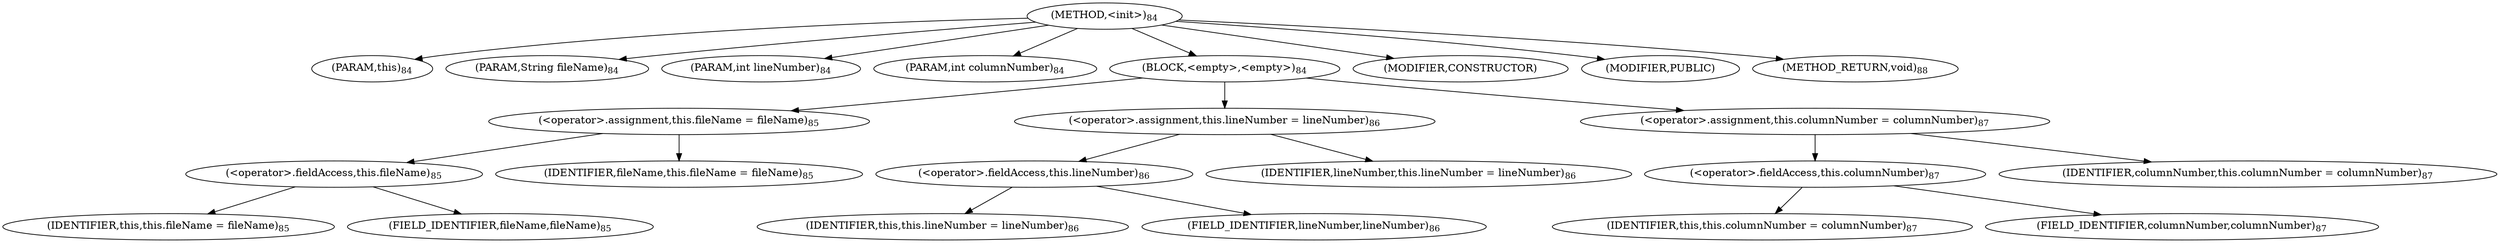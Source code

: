 digraph "&lt;init&gt;" {  
"55" [label = <(METHOD,&lt;init&gt;)<SUB>84</SUB>> ]
"10" [label = <(PARAM,this)<SUB>84</SUB>> ]
"56" [label = <(PARAM,String fileName)<SUB>84</SUB>> ]
"57" [label = <(PARAM,int lineNumber)<SUB>84</SUB>> ]
"58" [label = <(PARAM,int columnNumber)<SUB>84</SUB>> ]
"59" [label = <(BLOCK,&lt;empty&gt;,&lt;empty&gt;)<SUB>84</SUB>> ]
"60" [label = <(&lt;operator&gt;.assignment,this.fileName = fileName)<SUB>85</SUB>> ]
"61" [label = <(&lt;operator&gt;.fieldAccess,this.fileName)<SUB>85</SUB>> ]
"9" [label = <(IDENTIFIER,this,this.fileName = fileName)<SUB>85</SUB>> ]
"62" [label = <(FIELD_IDENTIFIER,fileName,fileName)<SUB>85</SUB>> ]
"63" [label = <(IDENTIFIER,fileName,this.fileName = fileName)<SUB>85</SUB>> ]
"64" [label = <(&lt;operator&gt;.assignment,this.lineNumber = lineNumber)<SUB>86</SUB>> ]
"65" [label = <(&lt;operator&gt;.fieldAccess,this.lineNumber)<SUB>86</SUB>> ]
"11" [label = <(IDENTIFIER,this,this.lineNumber = lineNumber)<SUB>86</SUB>> ]
"66" [label = <(FIELD_IDENTIFIER,lineNumber,lineNumber)<SUB>86</SUB>> ]
"67" [label = <(IDENTIFIER,lineNumber,this.lineNumber = lineNumber)<SUB>86</SUB>> ]
"68" [label = <(&lt;operator&gt;.assignment,this.columnNumber = columnNumber)<SUB>87</SUB>> ]
"69" [label = <(&lt;operator&gt;.fieldAccess,this.columnNumber)<SUB>87</SUB>> ]
"12" [label = <(IDENTIFIER,this,this.columnNumber = columnNumber)<SUB>87</SUB>> ]
"70" [label = <(FIELD_IDENTIFIER,columnNumber,columnNumber)<SUB>87</SUB>> ]
"71" [label = <(IDENTIFIER,columnNumber,this.columnNumber = columnNumber)<SUB>87</SUB>> ]
"72" [label = <(MODIFIER,CONSTRUCTOR)> ]
"73" [label = <(MODIFIER,PUBLIC)> ]
"74" [label = <(METHOD_RETURN,void)<SUB>88</SUB>> ]
  "55" -> "10" 
  "55" -> "56" 
  "55" -> "57" 
  "55" -> "58" 
  "55" -> "59" 
  "55" -> "72" 
  "55" -> "73" 
  "55" -> "74" 
  "59" -> "60" 
  "59" -> "64" 
  "59" -> "68" 
  "60" -> "61" 
  "60" -> "63" 
  "61" -> "9" 
  "61" -> "62" 
  "64" -> "65" 
  "64" -> "67" 
  "65" -> "11" 
  "65" -> "66" 
  "68" -> "69" 
  "68" -> "71" 
  "69" -> "12" 
  "69" -> "70" 
}
